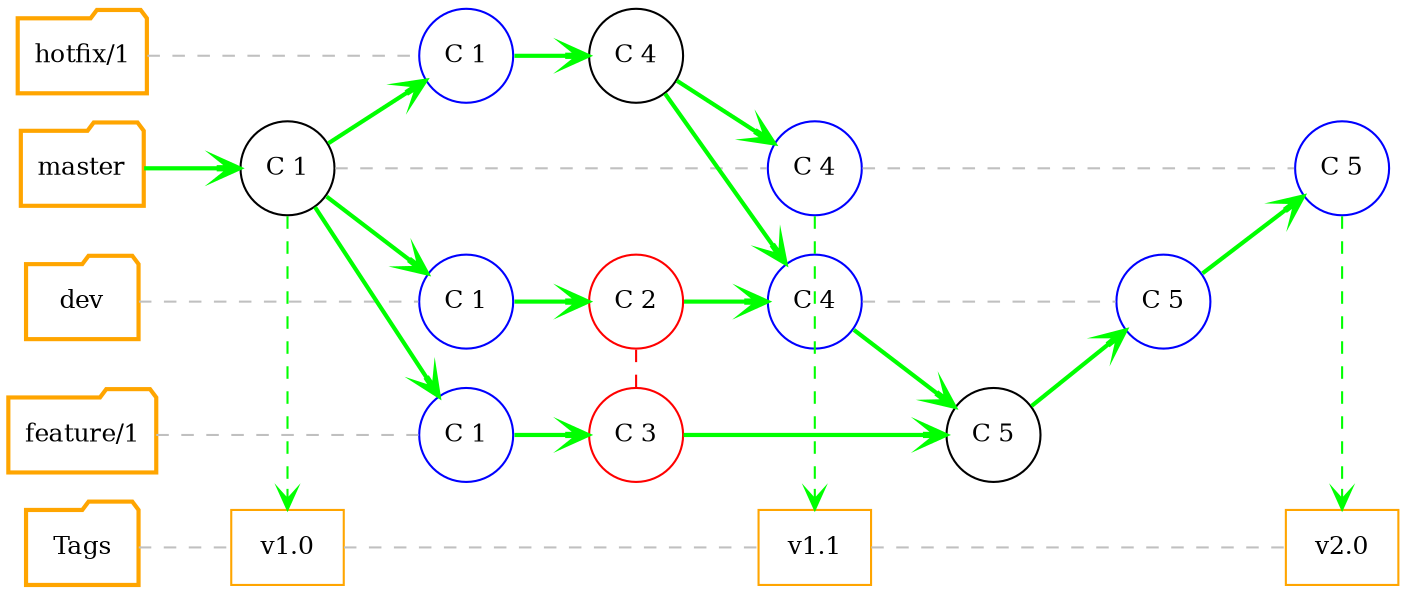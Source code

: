 digraph git_branch_model {
  splines=line
  rankdir="LR"
  bgcolor="transparent"

  /* Global Node/Edge config */
  edge[arrowhead=open]

  /* Nodes representing the branches */
  node[ fontsize=12.0,style="bold", shape=folder, color=orange]
  master [group="master"]
  dev [group="dev"]
  feature_1 [label="feature/1", group="feature"]
  hotfix_1 [label="hotfix/1", group="hotfix"]
  tags [label="Tags", group="tags"]

  /* Nodes representing Tags */
  node[shape=rect,fontsize=12.0, style="", color=orange]
  T_1 [label="v1.0", group="tags"]
  T_2 [label="v1.1", group="tags"]
  T_3 [label="v2.0", group="tags"]

  /* Nodes representing commit */
  node[ fontsize=12.0,style="",shape=circle, color=""]
  C_1[label="C 1", group="master"]
  C_4_H_1 [label="C 4", group="hotfix"]
  C_5_F_1 [label="C 5", group="feature"]

  /* Nodes representing pointer */
  node[color="blue"]
  C_1_D [label="C 1", group="dev"]
  C_1_F_1 [label="C 1", group="feature"]
  C_1_H_1 [label="C 1", group="hotfix"]
  C_4_M[label="C 4", group="master"]
  C_4_D [label="C 4", group="dev"]
  C_5_D [label="C 5", group="dev"]
  C_5_M [label="C 5", group="master"]


  /* Nodes representing conflicting commits */
  node[ fontsize=12.0,style="",shape=circle, color="red"]
  C_2_D[label="C 2", group="dev"]
  C_3_F_1 [label="C 3", group="feature"]

  edge[arrowhead=none, style="dashed",color=gray]
  /* Define master branch commits */
  master -> C_1  [arrowhead=open, color="green", style="bold"]
  C_1 -> C_4_M
  feature_1 -> C_1_F_1
  C_1_F_1 -> C_3_F_1 [arrowhead=open, color="green", style="bold"]
  hotfix_1 -> C_1_H_1
  tags -> T_1 -> T_2 -> T_3

  /* Define dev branch commits */
  dev -> C_1_D
  C_4_D -> C_5_D
  C_4_M -> C_5_M

  edge[color="green", arrowhead=open,  style="dashed"]
  /* 2. Git Tags */
  C_1 -> T_1
  C_4_M -> T_2
  C_5_M -> T_3

  edge[color="green", arrowhead=open,  style="bold"]
  /* 1. inter branch commit */
  C_1 -> C_1_D -> C_2_D
  C_1 -> C_1_F_1
  C_1 -> C_1_H_1 -> C_4_H_1 -> C_4_M
  { C_2_D C_4_H_1 } -> C_4_D
  C_4_D -> C_5_F_1
  C_3_F_1 -> C_5_F_1
  C_5_F_1 -> C_5_D
  C_5_D -> C_5_M


  edge[color="red", arrowhead=none,  style="dashed"]
  C_2_D -> C_3_F_1

  {rank=same; master dev feature_1 hotfix_1 tags}
  {rank=same; C_1 T_1}
  {rank=same; C_1_H_1 C_1_D C_1_F_1}
  {rank=same; C_4_H_1 C_2_D C_3_F_1}
  {rank=same; C_4_M T_2}
  {rank=same; C_5_M T_3}
}
